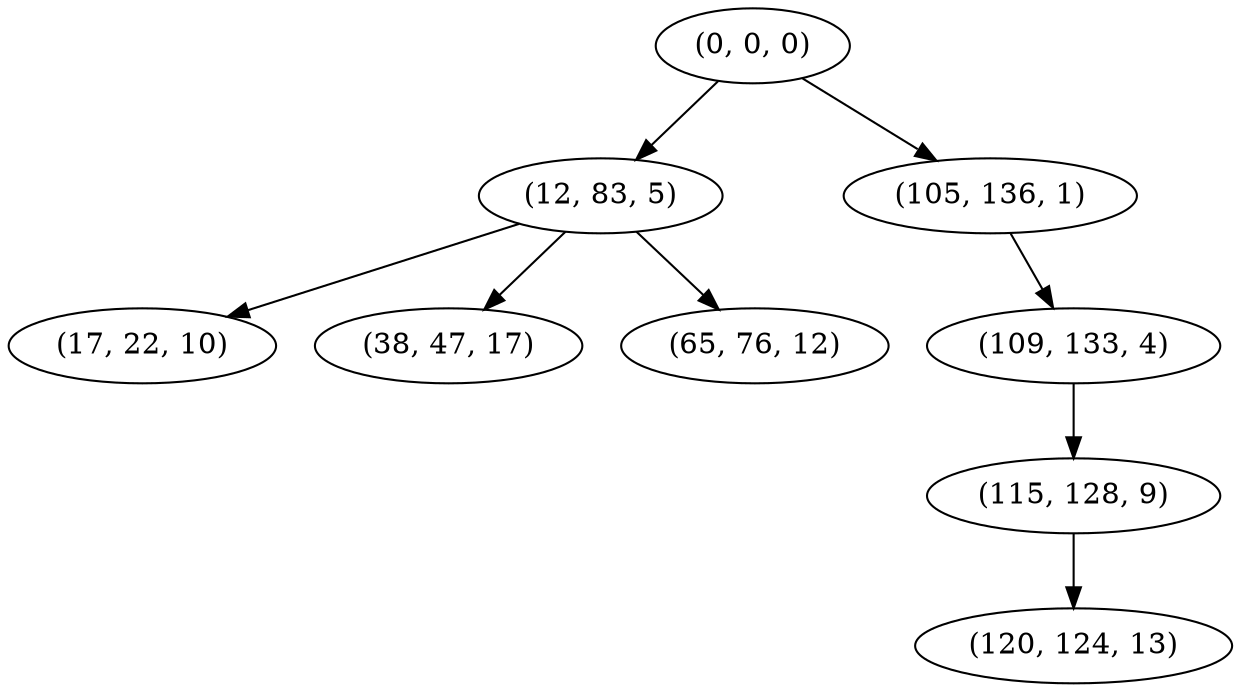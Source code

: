 digraph tree {
    "(0, 0, 0)";
    "(12, 83, 5)";
    "(17, 22, 10)";
    "(38, 47, 17)";
    "(65, 76, 12)";
    "(105, 136, 1)";
    "(109, 133, 4)";
    "(115, 128, 9)";
    "(120, 124, 13)";
    "(0, 0, 0)" -> "(12, 83, 5)";
    "(0, 0, 0)" -> "(105, 136, 1)";
    "(12, 83, 5)" -> "(17, 22, 10)";
    "(12, 83, 5)" -> "(38, 47, 17)";
    "(12, 83, 5)" -> "(65, 76, 12)";
    "(105, 136, 1)" -> "(109, 133, 4)";
    "(109, 133, 4)" -> "(115, 128, 9)";
    "(115, 128, 9)" -> "(120, 124, 13)";
}
